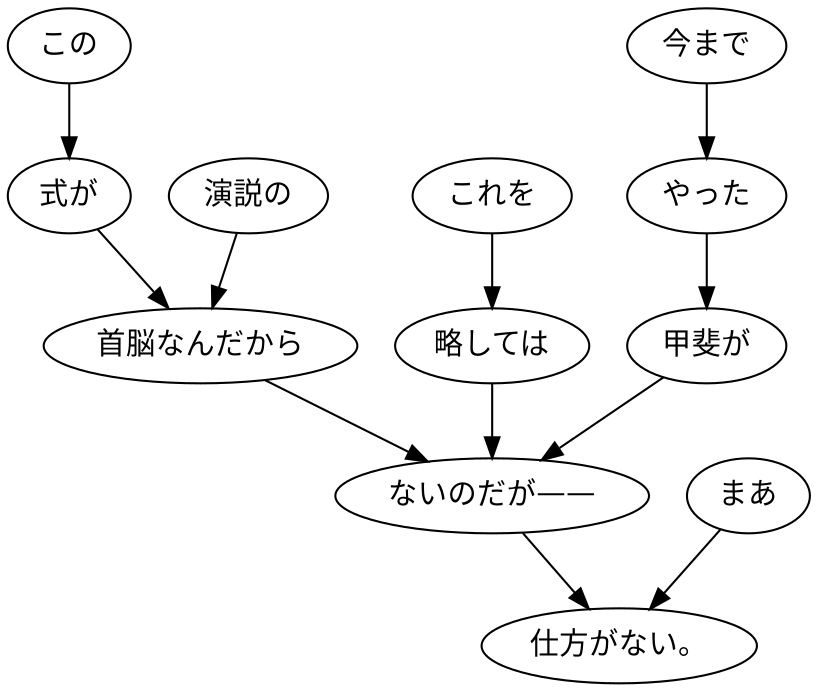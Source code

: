 digraph graph2018 {
	node0 [label="この"];
	node1 [label="式が"];
	node2 [label="演説の"];
	node3 [label="首脳なんだから"];
	node4 [label="これを"];
	node5 [label="略しては"];
	node6 [label="今まで"];
	node7 [label="やった"];
	node8 [label="甲斐が"];
	node9 [label="ないのだが——"];
	node10 [label="まあ"];
	node11 [label="仕方がない。"];
	node0 -> node1;
	node1 -> node3;
	node2 -> node3;
	node3 -> node9;
	node4 -> node5;
	node5 -> node9;
	node6 -> node7;
	node7 -> node8;
	node8 -> node9;
	node9 -> node11;
	node10 -> node11;
}
